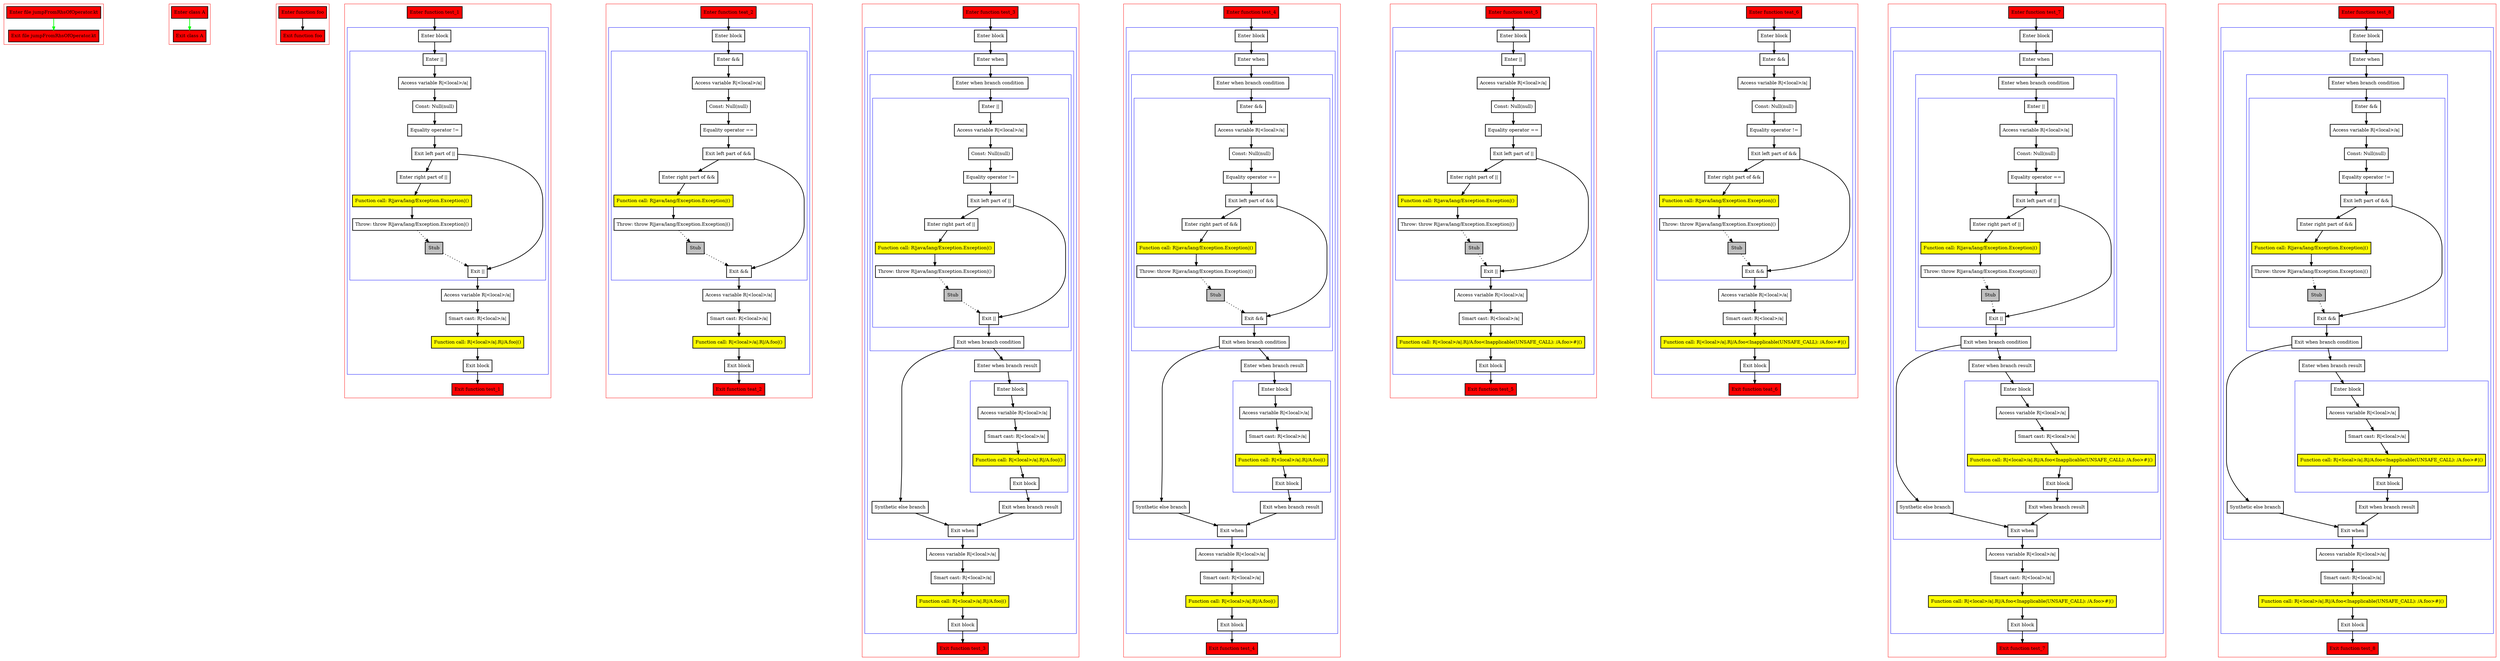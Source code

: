 digraph jumpFromRhsOfOperator_kt {
    graph [nodesep=3]
    node [shape=box penwidth=2]
    edge [penwidth=2]

    subgraph cluster_0 {
        color=red
        0 [label="Enter file jumpFromRhsOfOperator.kt" style="filled" fillcolor=red];
        1 [label="Exit file jumpFromRhsOfOperator.kt" style="filled" fillcolor=red];
    }
    0 -> {1} [color=green];

    subgraph cluster_1 {
        color=red
        2 [label="Enter class A" style="filled" fillcolor=red];
        3 [label="Exit class A" style="filled" fillcolor=red];
    }
    2 -> {3} [color=green];

    subgraph cluster_2 {
        color=red
        4 [label="Enter function foo" style="filled" fillcolor=red];
        5 [label="Exit function foo" style="filled" fillcolor=red];
    }
    4 -> {5};

    subgraph cluster_3 {
        color=red
        6 [label="Enter function test_1" style="filled" fillcolor=red];
        subgraph cluster_4 {
            color=blue
            7 [label="Enter block"];
            subgraph cluster_5 {
                color=blue
                8 [label="Enter ||"];
                9 [label="Access variable R|<local>/a|"];
                10 [label="Const: Null(null)"];
                11 [label="Equality operator !="];
                12 [label="Exit left part of ||"];
                13 [label="Enter right part of ||"];
                14 [label="Function call: R|java/lang/Exception.Exception|()" style="filled" fillcolor=yellow];
                15 [label="Throw: throw R|java/lang/Exception.Exception|()"];
                16 [label="Stub" style="filled" fillcolor=gray];
                17 [label="Exit ||"];
            }
            18 [label="Access variable R|<local>/a|"];
            19 [label="Smart cast: R|<local>/a|"];
            20 [label="Function call: R|<local>/a|.R|/A.foo|()" style="filled" fillcolor=yellow];
            21 [label="Exit block"];
        }
        22 [label="Exit function test_1" style="filled" fillcolor=red];
    }
    6 -> {7};
    7 -> {8};
    8 -> {9};
    9 -> {10};
    10 -> {11};
    11 -> {12};
    12 -> {13 17};
    13 -> {14};
    14 -> {15};
    15 -> {16} [style=dotted];
    16 -> {17} [style=dotted];
    17 -> {18};
    18 -> {19};
    19 -> {20};
    20 -> {21};
    21 -> {22};

    subgraph cluster_6 {
        color=red
        23 [label="Enter function teat_2" style="filled" fillcolor=red];
        subgraph cluster_7 {
            color=blue
            24 [label="Enter block"];
            subgraph cluster_8 {
                color=blue
                25 [label="Enter &&"];
                26 [label="Access variable R|<local>/a|"];
                27 [label="Const: Null(null)"];
                28 [label="Equality operator =="];
                29 [label="Exit left part of &&"];
                30 [label="Enter right part of &&"];
                31 [label="Function call: R|java/lang/Exception.Exception|()" style="filled" fillcolor=yellow];
                32 [label="Throw: throw R|java/lang/Exception.Exception|()"];
                33 [label="Stub" style="filled" fillcolor=gray];
                34 [label="Exit &&"];
            }
            35 [label="Access variable R|<local>/a|"];
            36 [label="Smart cast: R|<local>/a|"];
            37 [label="Function call: R|<local>/a|.R|/A.foo|()" style="filled" fillcolor=yellow];
            38 [label="Exit block"];
        }
        39 [label="Exit function teat_2" style="filled" fillcolor=red];
    }
    23 -> {24};
    24 -> {25};
    25 -> {26};
    26 -> {27};
    27 -> {28};
    28 -> {29};
    29 -> {30 34};
    30 -> {31};
    31 -> {32};
    32 -> {33} [style=dotted];
    33 -> {34} [style=dotted];
    34 -> {35};
    35 -> {36};
    36 -> {37};
    37 -> {38};
    38 -> {39};

    subgraph cluster_9 {
        color=red
        40 [label="Enter function test_3" style="filled" fillcolor=red];
        subgraph cluster_10 {
            color=blue
            41 [label="Enter block"];
            subgraph cluster_11 {
                color=blue
                42 [label="Enter when"];
                subgraph cluster_12 {
                    color=blue
                    43 [label="Enter when branch condition "];
                    subgraph cluster_13 {
                        color=blue
                        44 [label="Enter ||"];
                        45 [label="Access variable R|<local>/a|"];
                        46 [label="Const: Null(null)"];
                        47 [label="Equality operator !="];
                        48 [label="Exit left part of ||"];
                        49 [label="Enter right part of ||"];
                        50 [label="Function call: R|java/lang/Exception.Exception|()" style="filled" fillcolor=yellow];
                        51 [label="Throw: throw R|java/lang/Exception.Exception|()"];
                        52 [label="Stub" style="filled" fillcolor=gray];
                        53 [label="Exit ||"];
                    }
                    54 [label="Exit when branch condition"];
                }
                55 [label="Synthetic else branch"];
                56 [label="Enter when branch result"];
                subgraph cluster_14 {
                    color=blue
                    57 [label="Enter block"];
                    58 [label="Access variable R|<local>/a|"];
                    59 [label="Smart cast: R|<local>/a|"];
                    60 [label="Function call: R|<local>/a|.R|/A.foo|()" style="filled" fillcolor=yellow];
                    61 [label="Exit block"];
                }
                62 [label="Exit when branch result"];
                63 [label="Exit when"];
            }
            64 [label="Access variable R|<local>/a|"];
            65 [label="Smart cast: R|<local>/a|"];
            66 [label="Function call: R|<local>/a|.R|/A.foo|()" style="filled" fillcolor=yellow];
            67 [label="Exit block"];
        }
        68 [label="Exit function test_3" style="filled" fillcolor=red];
    }
    40 -> {41};
    41 -> {42};
    42 -> {43};
    43 -> {44};
    44 -> {45};
    45 -> {46};
    46 -> {47};
    47 -> {48};
    48 -> {49 53};
    49 -> {50};
    50 -> {51};
    51 -> {52} [style=dotted];
    52 -> {53} [style=dotted];
    53 -> {54};
    54 -> {55 56};
    55 -> {63};
    56 -> {57};
    57 -> {58};
    58 -> {59};
    59 -> {60};
    60 -> {61};
    61 -> {62};
    62 -> {63};
    63 -> {64};
    64 -> {65};
    65 -> {66};
    66 -> {67};
    67 -> {68};

    subgraph cluster_15 {
        color=red
        69 [label="Enter function test_4" style="filled" fillcolor=red];
        subgraph cluster_16 {
            color=blue
            70 [label="Enter block"];
            subgraph cluster_17 {
                color=blue
                71 [label="Enter when"];
                subgraph cluster_18 {
                    color=blue
                    72 [label="Enter when branch condition "];
                    subgraph cluster_19 {
                        color=blue
                        73 [label="Enter &&"];
                        74 [label="Access variable R|<local>/a|"];
                        75 [label="Const: Null(null)"];
                        76 [label="Equality operator =="];
                        77 [label="Exit left part of &&"];
                        78 [label="Enter right part of &&"];
                        79 [label="Function call: R|java/lang/Exception.Exception|()" style="filled" fillcolor=yellow];
                        80 [label="Throw: throw R|java/lang/Exception.Exception|()"];
                        81 [label="Stub" style="filled" fillcolor=gray];
                        82 [label="Exit &&"];
                    }
                    83 [label="Exit when branch condition"];
                }
                84 [label="Synthetic else branch"];
                85 [label="Enter when branch result"];
                subgraph cluster_20 {
                    color=blue
                    86 [label="Enter block"];
                    87 [label="Access variable R|<local>/a|"];
                    88 [label="Smart cast: R|<local>/a|"];
                    89 [label="Function call: R|<local>/a|.R|/A.foo|()" style="filled" fillcolor=yellow];
                    90 [label="Exit block"];
                }
                91 [label="Exit when branch result"];
                92 [label="Exit when"];
            }
            93 [label="Access variable R|<local>/a|"];
            94 [label="Smart cast: R|<local>/a|"];
            95 [label="Function call: R|<local>/a|.R|/A.foo|()" style="filled" fillcolor=yellow];
            96 [label="Exit block"];
        }
        97 [label="Exit function test_4" style="filled" fillcolor=red];
    }
    69 -> {70};
    70 -> {71};
    71 -> {72};
    72 -> {73};
    73 -> {74};
    74 -> {75};
    75 -> {76};
    76 -> {77};
    77 -> {78 82};
    78 -> {79};
    79 -> {80};
    80 -> {81} [style=dotted];
    81 -> {82} [style=dotted];
    82 -> {83};
    83 -> {84 85};
    84 -> {92};
    85 -> {86};
    86 -> {87};
    87 -> {88};
    88 -> {89};
    89 -> {90};
    90 -> {91};
    91 -> {92};
    92 -> {93};
    93 -> {94};
    94 -> {95};
    95 -> {96};
    96 -> {97};

    subgraph cluster_21 {
        color=red
        98 [label="Enter function test_5" style="filled" fillcolor=red];
        subgraph cluster_22 {
            color=blue
            99 [label="Enter block"];
            subgraph cluster_23 {
                color=blue
                100 [label="Enter ||"];
                101 [label="Access variable R|<local>/a|"];
                102 [label="Const: Null(null)"];
                103 [label="Equality operator =="];
                104 [label="Exit left part of ||"];
                105 [label="Enter right part of ||"];
                106 [label="Function call: R|java/lang/Exception.Exception|()" style="filled" fillcolor=yellow];
                107 [label="Throw: throw R|java/lang/Exception.Exception|()"];
                108 [label="Stub" style="filled" fillcolor=gray];
                109 [label="Exit ||"];
            }
            110 [label="Access variable R|<local>/a|"];
            111 [label="Smart cast: R|<local>/a|"];
            112 [label="Function call: R|<local>/a|.R|/A.foo<Inapplicable(UNSAFE_CALL): /A.foo>#|()" style="filled" fillcolor=yellow];
            113 [label="Exit block"];
        }
        114 [label="Exit function test_5" style="filled" fillcolor=red];
    }
    98 -> {99};
    99 -> {100};
    100 -> {101};
    101 -> {102};
    102 -> {103};
    103 -> {104};
    104 -> {105 109};
    105 -> {106};
    106 -> {107};
    107 -> {108} [style=dotted];
    108 -> {109} [style=dotted];
    109 -> {110};
    110 -> {111};
    111 -> {112};
    112 -> {113};
    113 -> {114};

    subgraph cluster_24 {
        color=red
        115 [label="Enter function teat_6" style="filled" fillcolor=red];
        subgraph cluster_25 {
            color=blue
            116 [label="Enter block"];
            subgraph cluster_26 {
                color=blue
                117 [label="Enter &&"];
                118 [label="Access variable R|<local>/a|"];
                119 [label="Const: Null(null)"];
                120 [label="Equality operator !="];
                121 [label="Exit left part of &&"];
                122 [label="Enter right part of &&"];
                123 [label="Function call: R|java/lang/Exception.Exception|()" style="filled" fillcolor=yellow];
                124 [label="Throw: throw R|java/lang/Exception.Exception|()"];
                125 [label="Stub" style="filled" fillcolor=gray];
                126 [label="Exit &&"];
            }
            127 [label="Access variable R|<local>/a|"];
            128 [label="Smart cast: R|<local>/a|"];
            129 [label="Function call: R|<local>/a|.R|/A.foo<Inapplicable(UNSAFE_CALL): /A.foo>#|()" style="filled" fillcolor=yellow];
            130 [label="Exit block"];
        }
        131 [label="Exit function teat_6" style="filled" fillcolor=red];
    }
    115 -> {116};
    116 -> {117};
    117 -> {118};
    118 -> {119};
    119 -> {120};
    120 -> {121};
    121 -> {122 126};
    122 -> {123};
    123 -> {124};
    124 -> {125} [style=dotted];
    125 -> {126} [style=dotted];
    126 -> {127};
    127 -> {128};
    128 -> {129};
    129 -> {130};
    130 -> {131};

    subgraph cluster_27 {
        color=red
        132 [label="Enter function test_7" style="filled" fillcolor=red];
        subgraph cluster_28 {
            color=blue
            133 [label="Enter block"];
            subgraph cluster_29 {
                color=blue
                134 [label="Enter when"];
                subgraph cluster_30 {
                    color=blue
                    135 [label="Enter when branch condition "];
                    subgraph cluster_31 {
                        color=blue
                        136 [label="Enter ||"];
                        137 [label="Access variable R|<local>/a|"];
                        138 [label="Const: Null(null)"];
                        139 [label="Equality operator =="];
                        140 [label="Exit left part of ||"];
                        141 [label="Enter right part of ||"];
                        142 [label="Function call: R|java/lang/Exception.Exception|()" style="filled" fillcolor=yellow];
                        143 [label="Throw: throw R|java/lang/Exception.Exception|()"];
                        144 [label="Stub" style="filled" fillcolor=gray];
                        145 [label="Exit ||"];
                    }
                    146 [label="Exit when branch condition"];
                }
                147 [label="Synthetic else branch"];
                148 [label="Enter when branch result"];
                subgraph cluster_32 {
                    color=blue
                    149 [label="Enter block"];
                    150 [label="Access variable R|<local>/a|"];
                    151 [label="Smart cast: R|<local>/a|"];
                    152 [label="Function call: R|<local>/a|.R|/A.foo<Inapplicable(UNSAFE_CALL): /A.foo>#|()" style="filled" fillcolor=yellow];
                    153 [label="Exit block"];
                }
                154 [label="Exit when branch result"];
                155 [label="Exit when"];
            }
            156 [label="Access variable R|<local>/a|"];
            157 [label="Smart cast: R|<local>/a|"];
            158 [label="Function call: R|<local>/a|.R|/A.foo<Inapplicable(UNSAFE_CALL): /A.foo>#|()" style="filled" fillcolor=yellow];
            159 [label="Exit block"];
        }
        160 [label="Exit function test_7" style="filled" fillcolor=red];
    }
    132 -> {133};
    133 -> {134};
    134 -> {135};
    135 -> {136};
    136 -> {137};
    137 -> {138};
    138 -> {139};
    139 -> {140};
    140 -> {141 145};
    141 -> {142};
    142 -> {143};
    143 -> {144} [style=dotted];
    144 -> {145} [style=dotted];
    145 -> {146};
    146 -> {147 148};
    147 -> {155};
    148 -> {149};
    149 -> {150};
    150 -> {151};
    151 -> {152};
    152 -> {153};
    153 -> {154};
    154 -> {155};
    155 -> {156};
    156 -> {157};
    157 -> {158};
    158 -> {159};
    159 -> {160};

    subgraph cluster_33 {
        color=red
        161 [label="Enter function test_8" style="filled" fillcolor=red];
        subgraph cluster_34 {
            color=blue
            162 [label="Enter block"];
            subgraph cluster_35 {
                color=blue
                163 [label="Enter when"];
                subgraph cluster_36 {
                    color=blue
                    164 [label="Enter when branch condition "];
                    subgraph cluster_37 {
                        color=blue
                        165 [label="Enter &&"];
                        166 [label="Access variable R|<local>/a|"];
                        167 [label="Const: Null(null)"];
                        168 [label="Equality operator !="];
                        169 [label="Exit left part of &&"];
                        170 [label="Enter right part of &&"];
                        171 [label="Function call: R|java/lang/Exception.Exception|()" style="filled" fillcolor=yellow];
                        172 [label="Throw: throw R|java/lang/Exception.Exception|()"];
                        173 [label="Stub" style="filled" fillcolor=gray];
                        174 [label="Exit &&"];
                    }
                    175 [label="Exit when branch condition"];
                }
                176 [label="Synthetic else branch"];
                177 [label="Enter when branch result"];
                subgraph cluster_38 {
                    color=blue
                    178 [label="Enter block"];
                    179 [label="Access variable R|<local>/a|"];
                    180 [label="Smart cast: R|<local>/a|"];
                    181 [label="Function call: R|<local>/a|.R|/A.foo<Inapplicable(UNSAFE_CALL): /A.foo>#|()" style="filled" fillcolor=yellow];
                    182 [label="Exit block"];
                }
                183 [label="Exit when branch result"];
                184 [label="Exit when"];
            }
            185 [label="Access variable R|<local>/a|"];
            186 [label="Smart cast: R|<local>/a|"];
            187 [label="Function call: R|<local>/a|.R|/A.foo<Inapplicable(UNSAFE_CALL): /A.foo>#|()" style="filled" fillcolor=yellow];
            188 [label="Exit block"];
        }
        189 [label="Exit function test_8" style="filled" fillcolor=red];
    }
    161 -> {162};
    162 -> {163};
    163 -> {164};
    164 -> {165};
    165 -> {166};
    166 -> {167};
    167 -> {168};
    168 -> {169};
    169 -> {170 174};
    170 -> {171};
    171 -> {172};
    172 -> {173} [style=dotted];
    173 -> {174} [style=dotted];
    174 -> {175};
    175 -> {176 177};
    176 -> {184};
    177 -> {178};
    178 -> {179};
    179 -> {180};
    180 -> {181};
    181 -> {182};
    182 -> {183};
    183 -> {184};
    184 -> {185};
    185 -> {186};
    186 -> {187};
    187 -> {188};
    188 -> {189};

}
